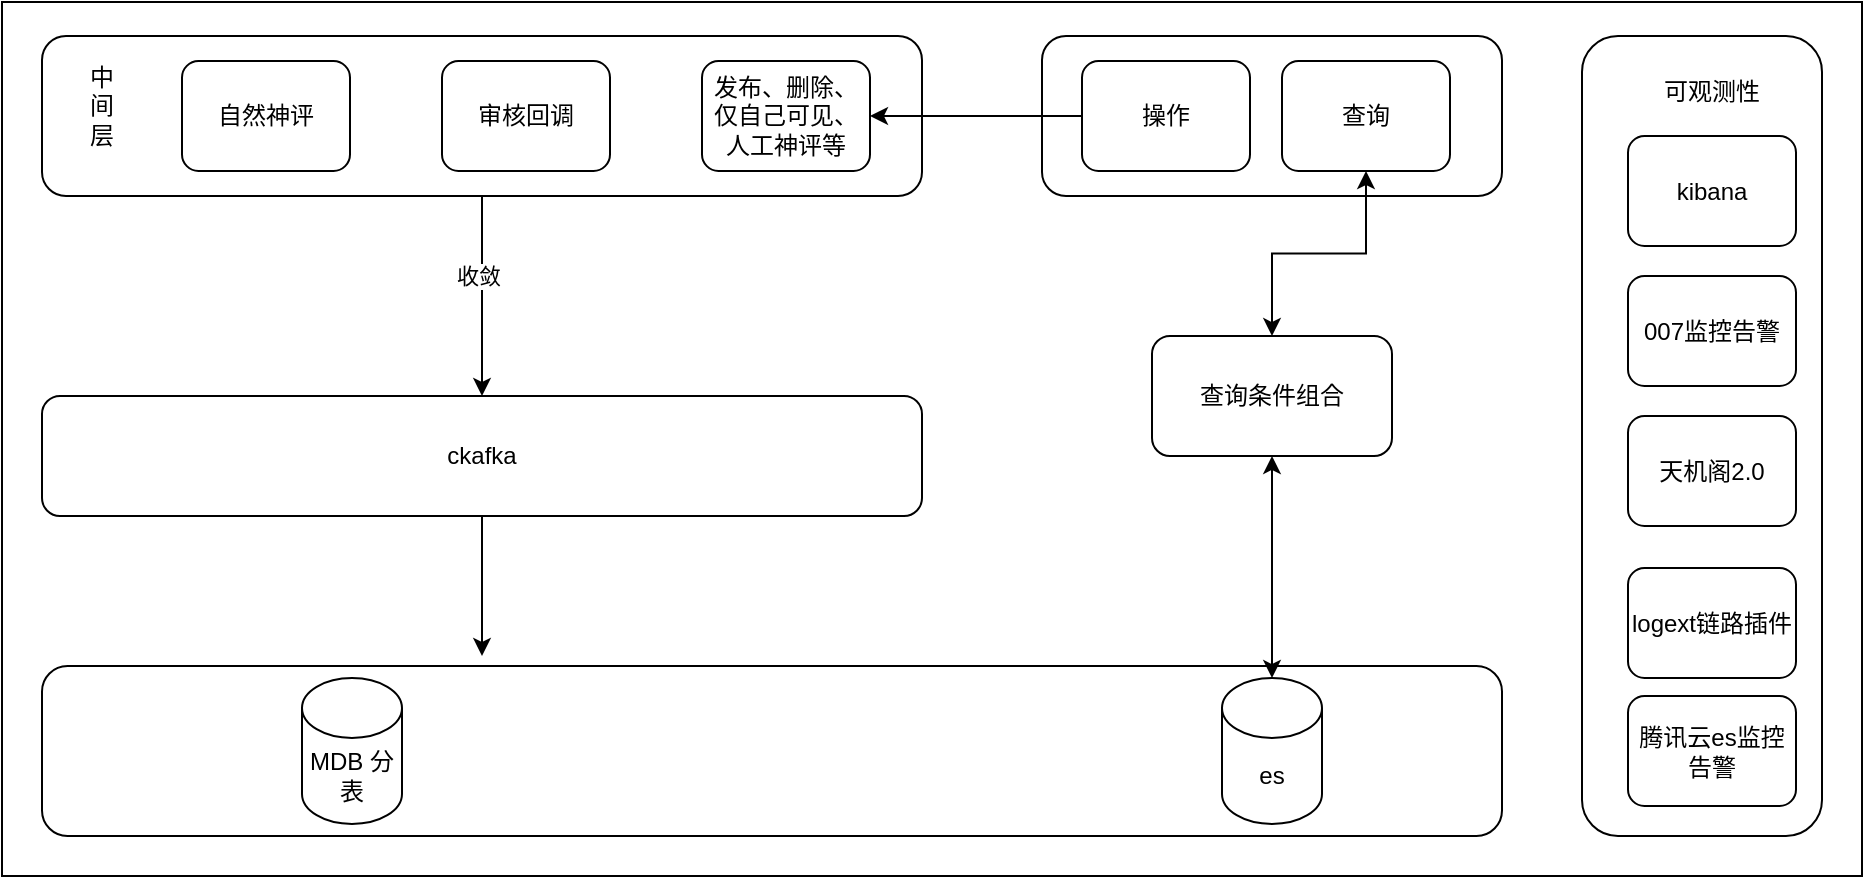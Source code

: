 <mxfile version="16.5.3" type="github">
  <diagram id="y0--PmYRZLF_4WQcv4hg" name="Page-1">
    <mxGraphModel dx="1298" dy="834" grid="1" gridSize="10" guides="1" tooltips="1" connect="1" arrows="1" fold="1" page="1" pageScale="1" pageWidth="827" pageHeight="1169" math="0" shadow="0">
      <root>
        <mxCell id="0" />
        <mxCell id="1" parent="0" />
        <mxCell id="QHsOfcdFZfll0Q693vu5-31" value="" style="rounded=0;whiteSpace=wrap;html=1;" vertex="1" parent="1">
          <mxGeometry x="120" y="193" width="930" height="437" as="geometry" />
        </mxCell>
        <mxCell id="QHsOfcdFZfll0Q693vu5-22" style="edgeStyle=orthogonalEdgeStyle;rounded=0;orthogonalLoop=1;jettySize=auto;html=1;exitX=0.5;exitY=1;exitDx=0;exitDy=0;" edge="1" parent="1" source="QHsOfcdFZfll0Q693vu5-2">
          <mxGeometry relative="1" as="geometry">
            <mxPoint x="360" y="520" as="targetPoint" />
          </mxGeometry>
        </mxCell>
        <mxCell id="QHsOfcdFZfll0Q693vu5-2" value="ckafka" style="rounded=1;whiteSpace=wrap;html=1;" vertex="1" parent="1">
          <mxGeometry x="140" y="390" width="440" height="60" as="geometry" />
        </mxCell>
        <mxCell id="QHsOfcdFZfll0Q693vu5-10" style="edgeStyle=orthogonalEdgeStyle;rounded=0;orthogonalLoop=1;jettySize=auto;html=1;entryX=0.5;entryY=0;entryDx=0;entryDy=0;" edge="1" parent="1" source="QHsOfcdFZfll0Q693vu5-3" target="QHsOfcdFZfll0Q693vu5-2">
          <mxGeometry relative="1" as="geometry" />
        </mxCell>
        <mxCell id="QHsOfcdFZfll0Q693vu5-32" value="收敛" style="edgeLabel;html=1;align=center;verticalAlign=middle;resizable=0;points=[];" vertex="1" connectable="0" parent="QHsOfcdFZfll0Q693vu5-10">
          <mxGeometry x="-0.21" y="-2" relative="1" as="geometry">
            <mxPoint as="offset" />
          </mxGeometry>
        </mxCell>
        <mxCell id="QHsOfcdFZfll0Q693vu5-3" value="" style="rounded=1;whiteSpace=wrap;html=1;" vertex="1" parent="1">
          <mxGeometry x="140" y="210" width="440" height="80" as="geometry" />
        </mxCell>
        <mxCell id="QHsOfcdFZfll0Q693vu5-4" value="自然神评" style="rounded=1;whiteSpace=wrap;html=1;" vertex="1" parent="1">
          <mxGeometry x="210" y="222.5" width="84" height="55" as="geometry" />
        </mxCell>
        <mxCell id="QHsOfcdFZfll0Q693vu5-6" value="发布、删除、仅自己可见、人工神评等" style="rounded=1;whiteSpace=wrap;html=1;" vertex="1" parent="1">
          <mxGeometry x="470" y="222.5" width="84" height="55" as="geometry" />
        </mxCell>
        <mxCell id="QHsOfcdFZfll0Q693vu5-7" value="审核回调" style="rounded=1;whiteSpace=wrap;html=1;" vertex="1" parent="1">
          <mxGeometry x="340" y="222.5" width="84" height="55" as="geometry" />
        </mxCell>
        <mxCell id="QHsOfcdFZfll0Q693vu5-11" value="中&lt;br&gt;间&lt;br&gt;层" style="text;html=1;strokeColor=none;fillColor=none;align=center;verticalAlign=middle;whiteSpace=wrap;rounded=0;" vertex="1" parent="1">
          <mxGeometry x="140" y="230" width="60" height="30" as="geometry" />
        </mxCell>
        <mxCell id="QHsOfcdFZfll0Q693vu5-12" value="" style="rounded=1;whiteSpace=wrap;html=1;" vertex="1" parent="1">
          <mxGeometry x="140" y="525" width="730" height="85" as="geometry" />
        </mxCell>
        <mxCell id="QHsOfcdFZfll0Q693vu5-35" style="edgeStyle=orthogonalEdgeStyle;rounded=0;orthogonalLoop=1;jettySize=auto;html=1;exitX=0.5;exitY=0;exitDx=0;exitDy=0;exitPerimeter=0;startArrow=classic;startFill=1;" edge="1" parent="1" source="QHsOfcdFZfll0Q693vu5-13" target="QHsOfcdFZfll0Q693vu5-34">
          <mxGeometry relative="1" as="geometry" />
        </mxCell>
        <mxCell id="QHsOfcdFZfll0Q693vu5-13" value="es" style="shape=cylinder3;whiteSpace=wrap;html=1;boundedLbl=1;backgroundOutline=1;size=15;" vertex="1" parent="1">
          <mxGeometry x="730" y="531" width="50" height="73" as="geometry" />
        </mxCell>
        <mxCell id="QHsOfcdFZfll0Q693vu5-15" value="MDB 分表" style="shape=cylinder3;whiteSpace=wrap;html=1;boundedLbl=1;backgroundOutline=1;size=15;" vertex="1" parent="1">
          <mxGeometry x="270" y="531" width="50" height="73" as="geometry" />
        </mxCell>
        <mxCell id="QHsOfcdFZfll0Q693vu5-16" value="" style="rounded=1;whiteSpace=wrap;html=1;" vertex="1" parent="1">
          <mxGeometry x="640" y="210" width="230" height="80" as="geometry" />
        </mxCell>
        <mxCell id="QHsOfcdFZfll0Q693vu5-18" value="查询" style="rounded=1;whiteSpace=wrap;html=1;" vertex="1" parent="1">
          <mxGeometry x="760" y="222.5" width="84" height="55" as="geometry" />
        </mxCell>
        <mxCell id="QHsOfcdFZfll0Q693vu5-20" style="edgeStyle=orthogonalEdgeStyle;rounded=0;orthogonalLoop=1;jettySize=auto;html=1;exitX=0;exitY=0.5;exitDx=0;exitDy=0;entryX=1;entryY=0.5;entryDx=0;entryDy=0;" edge="1" parent="1" source="QHsOfcdFZfll0Q693vu5-19" target="QHsOfcdFZfll0Q693vu5-6">
          <mxGeometry relative="1" as="geometry" />
        </mxCell>
        <mxCell id="QHsOfcdFZfll0Q693vu5-19" value="操作" style="rounded=1;whiteSpace=wrap;html=1;" vertex="1" parent="1">
          <mxGeometry x="660" y="222.5" width="84" height="55" as="geometry" />
        </mxCell>
        <mxCell id="QHsOfcdFZfll0Q693vu5-23" value="" style="rounded=1;whiteSpace=wrap;html=1;" vertex="1" parent="1">
          <mxGeometry x="910" y="210" width="120" height="400" as="geometry" />
        </mxCell>
        <mxCell id="QHsOfcdFZfll0Q693vu5-24" value="可观测性" style="text;html=1;strokeColor=none;fillColor=none;align=center;verticalAlign=middle;whiteSpace=wrap;rounded=0;" vertex="1" parent="1">
          <mxGeometry x="945" y="222.5" width="60" height="30" as="geometry" />
        </mxCell>
        <mxCell id="QHsOfcdFZfll0Q693vu5-26" value="kibana" style="rounded=1;whiteSpace=wrap;html=1;" vertex="1" parent="1">
          <mxGeometry x="933" y="260" width="84" height="55" as="geometry" />
        </mxCell>
        <mxCell id="QHsOfcdFZfll0Q693vu5-27" value="007监控告警" style="rounded=1;whiteSpace=wrap;html=1;" vertex="1" parent="1">
          <mxGeometry x="933" y="330" width="84" height="55" as="geometry" />
        </mxCell>
        <mxCell id="QHsOfcdFZfll0Q693vu5-28" value="天机阁2.0" style="rounded=1;whiteSpace=wrap;html=1;" vertex="1" parent="1">
          <mxGeometry x="933" y="400" width="84" height="55" as="geometry" />
        </mxCell>
        <mxCell id="QHsOfcdFZfll0Q693vu5-29" value="logext链路插件" style="rounded=1;whiteSpace=wrap;html=1;" vertex="1" parent="1">
          <mxGeometry x="933" y="476" width="84" height="55" as="geometry" />
        </mxCell>
        <mxCell id="QHsOfcdFZfll0Q693vu5-36" style="edgeStyle=orthogonalEdgeStyle;rounded=0;orthogonalLoop=1;jettySize=auto;html=1;entryX=0.5;entryY=1;entryDx=0;entryDy=0;startArrow=classic;startFill=1;" edge="1" parent="1" source="QHsOfcdFZfll0Q693vu5-34" target="QHsOfcdFZfll0Q693vu5-18">
          <mxGeometry relative="1" as="geometry" />
        </mxCell>
        <mxCell id="QHsOfcdFZfll0Q693vu5-34" value="查询条件组合" style="rounded=1;whiteSpace=wrap;html=1;" vertex="1" parent="1">
          <mxGeometry x="695" y="360" width="120" height="60" as="geometry" />
        </mxCell>
        <mxCell id="QHsOfcdFZfll0Q693vu5-37" value="腾讯云es监控告警" style="rounded=1;whiteSpace=wrap;html=1;" vertex="1" parent="1">
          <mxGeometry x="933" y="540" width="84" height="55" as="geometry" />
        </mxCell>
      </root>
    </mxGraphModel>
  </diagram>
</mxfile>
